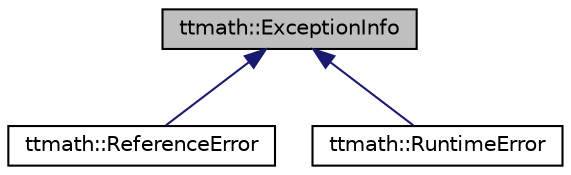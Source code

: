 digraph "ttmath::ExceptionInfo"
{
 // LATEX_PDF_SIZE
  edge [fontname="Helvetica",fontsize="10",labelfontname="Helvetica",labelfontsize="10"];
  node [fontname="Helvetica",fontsize="10",shape=record];
  Node0 [label="ttmath::ExceptionInfo",height=0.2,width=0.4,color="black", fillcolor="grey75", style="filled", fontcolor="black",tooltip=" "];
  Node0 -> Node1 [dir="back",color="midnightblue",fontsize="10",style="solid",fontname="Helvetica"];
  Node1 [label="ttmath::ReferenceError",height=0.2,width=0.4,color="black", fillcolor="white", style="filled",URL="$classttmath_1_1_reference_error.html",tooltip=" "];
  Node0 -> Node2 [dir="back",color="midnightblue",fontsize="10",style="solid",fontname="Helvetica"];
  Node2 [label="ttmath::RuntimeError",height=0.2,width=0.4,color="black", fillcolor="white", style="filled",URL="$classttmath_1_1_runtime_error.html",tooltip=" "];
}
